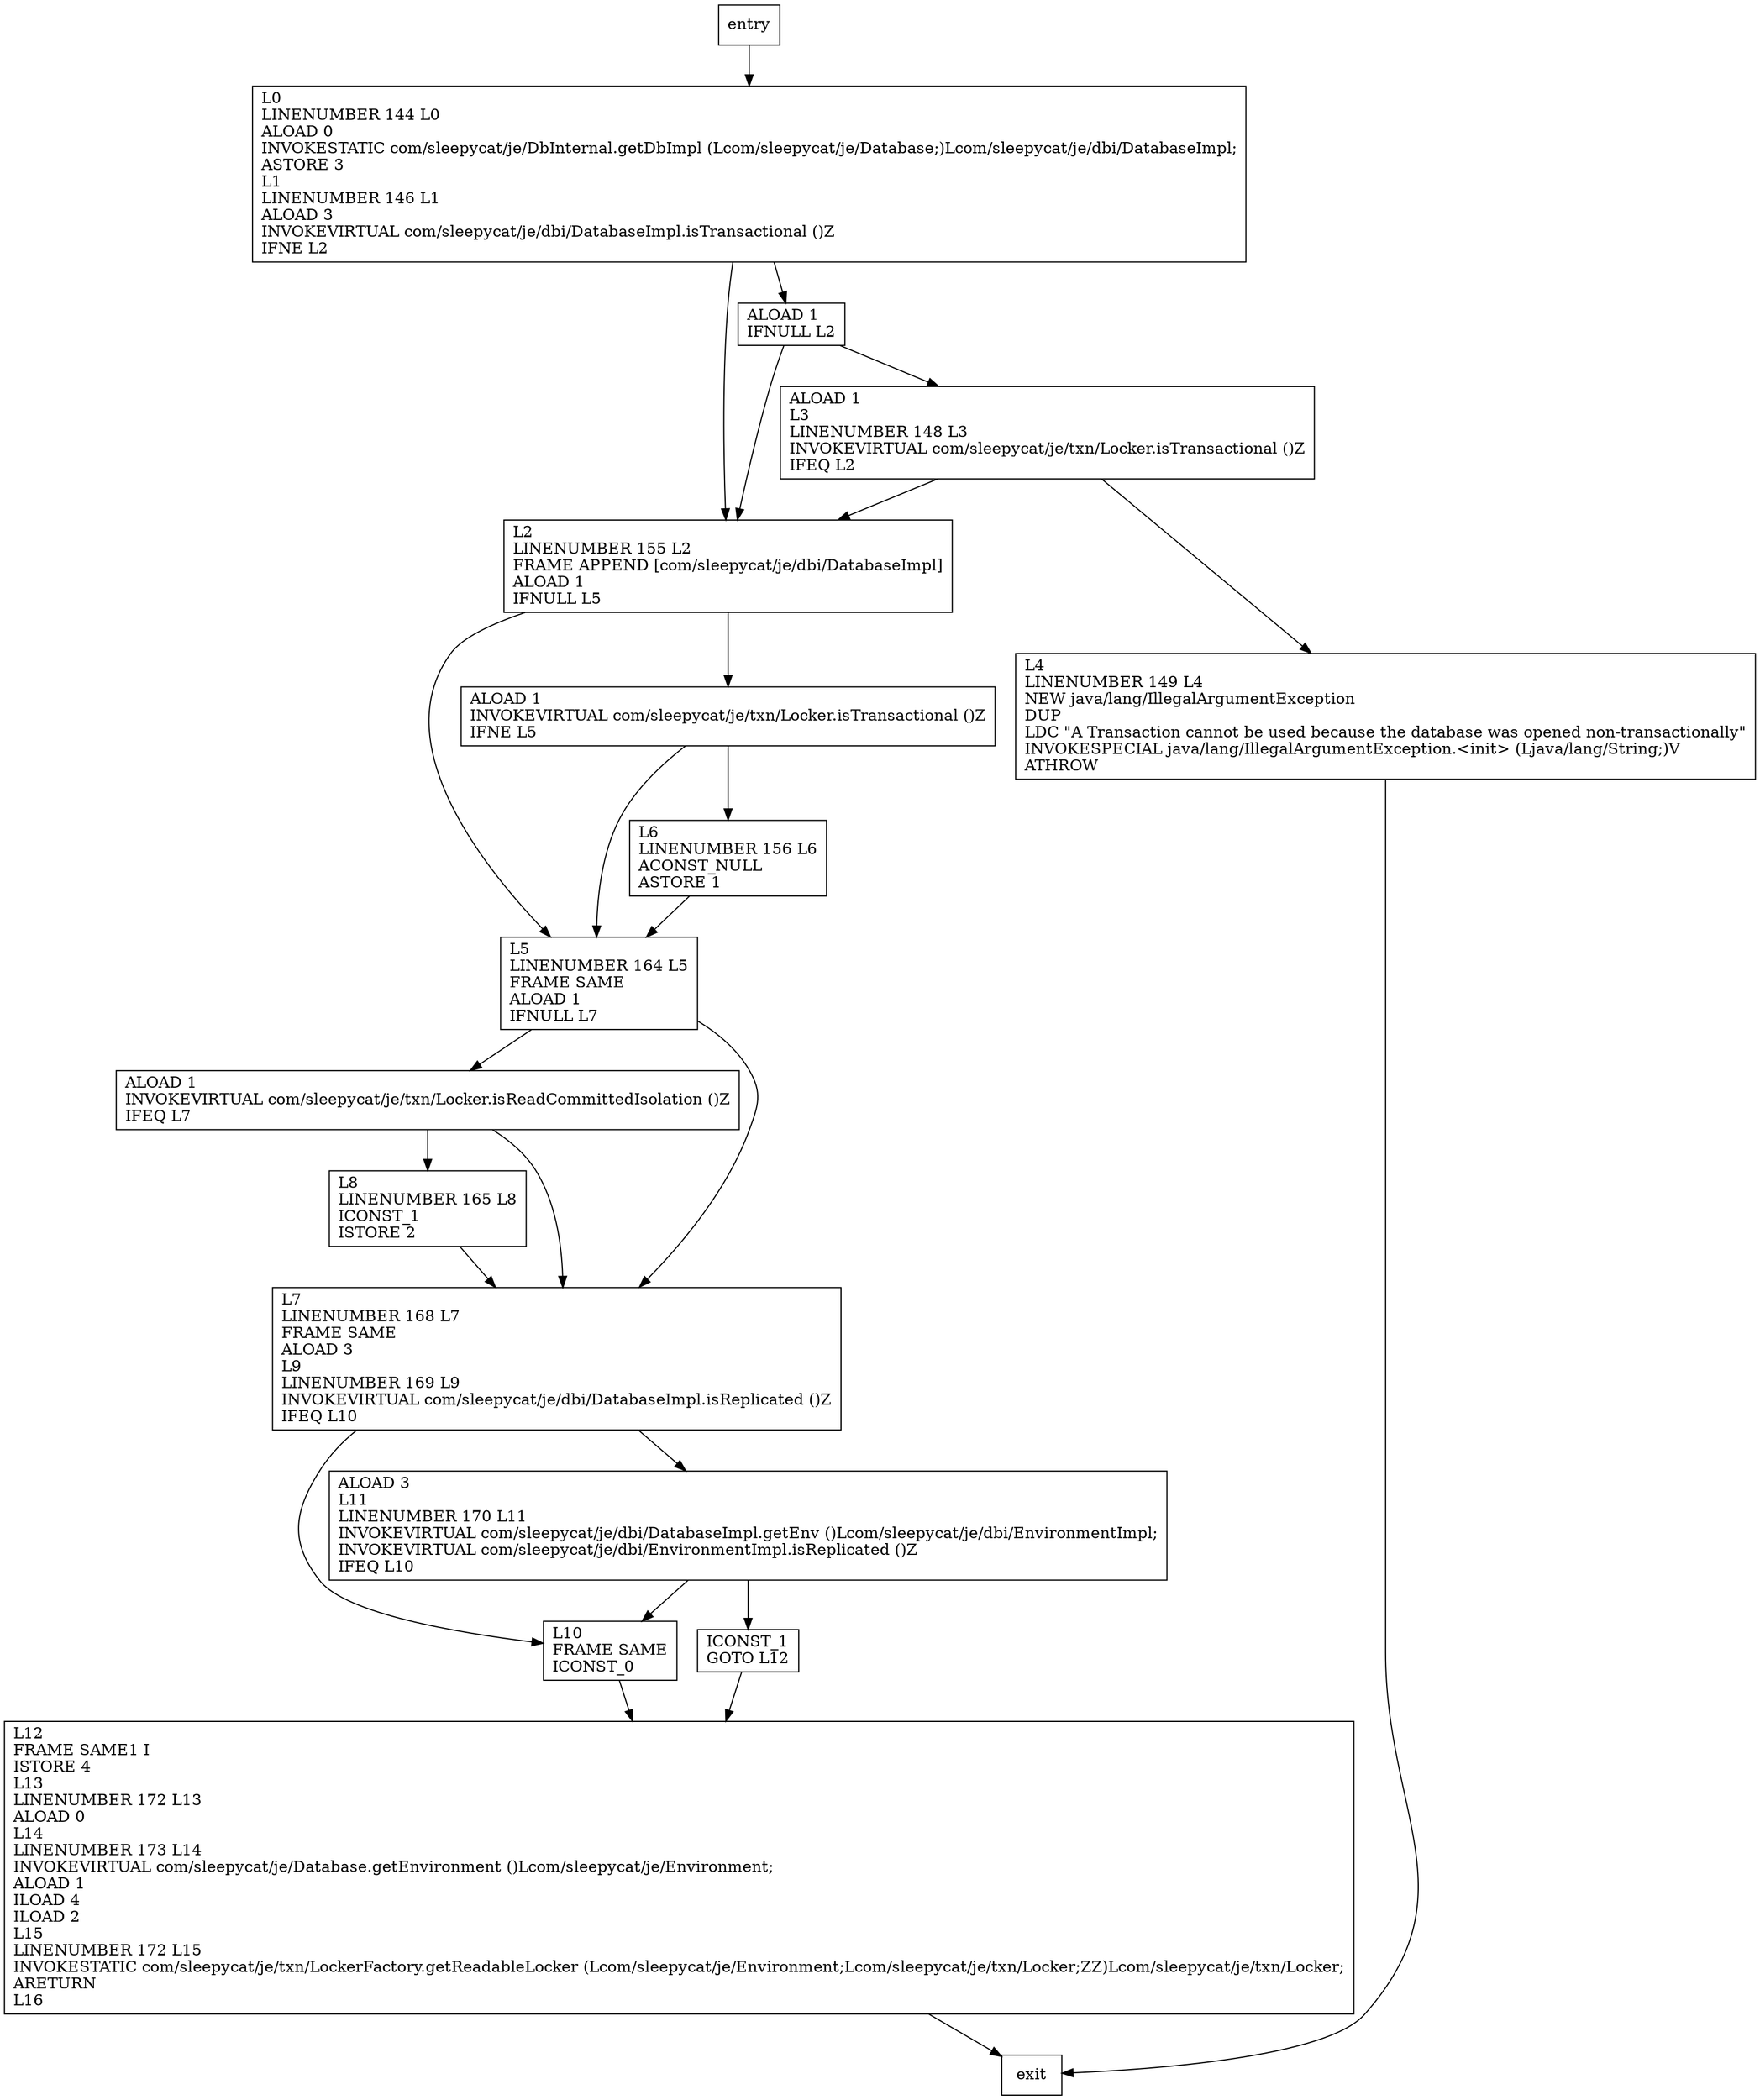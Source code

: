 digraph getReadableLocker {
node [shape=record];
1181991297 [label="L10\lFRAME SAME\lICONST_0\l"];
1842620570 [label="L2\lLINENUMBER 155 L2\lFRAME APPEND [com/sleepycat/je/dbi/DatabaseImpl]\lALOAD 1\lIFNULL L5\l"];
486349556 [label="L4\lLINENUMBER 149 L4\lNEW java/lang/IllegalArgumentException\lDUP\lLDC \"A Transaction cannot be used because the database was opened non-transactionally\"\lINVOKESPECIAL java/lang/IllegalArgumentException.\<init\> (Ljava/lang/String;)V\lATHROW\l"];
1327046245 [label="L5\lLINENUMBER 164 L5\lFRAME SAME\lALOAD 1\lIFNULL L7\l"];
1766705776 [label="ALOAD 1\lINVOKEVIRTUAL com/sleepycat/je/txn/Locker.isReadCommittedIsolation ()Z\lIFEQ L7\l"];
487807388 [label="L6\lLINENUMBER 156 L6\lACONST_NULL\lASTORE 1\l"];
1639338030 [label="ALOAD 1\lIFNULL L2\l"];
1177740149 [label="L8\lLINENUMBER 165 L8\lICONST_1\lISTORE 2\l"];
1097502102 [label="ALOAD 3\lL11\lLINENUMBER 170 L11\lINVOKEVIRTUAL com/sleepycat/je/dbi/DatabaseImpl.getEnv ()Lcom/sleepycat/je/dbi/EnvironmentImpl;\lINVOKEVIRTUAL com/sleepycat/je/dbi/EnvironmentImpl.isReplicated ()Z\lIFEQ L10\l"];
677734926 [label="ICONST_1\lGOTO L12\l"];
54886372 [label="ALOAD 1\lINVOKEVIRTUAL com/sleepycat/je/txn/Locker.isTransactional ()Z\lIFNE L5\l"];
1847597834 [label="L7\lLINENUMBER 168 L7\lFRAME SAME\lALOAD 3\lL9\lLINENUMBER 169 L9\lINVOKEVIRTUAL com/sleepycat/je/dbi/DatabaseImpl.isReplicated ()Z\lIFEQ L10\l"];
98528361 [label="L0\lLINENUMBER 144 L0\lALOAD 0\lINVOKESTATIC com/sleepycat/je/DbInternal.getDbImpl (Lcom/sleepycat/je/Database;)Lcom/sleepycat/je/dbi/DatabaseImpl;\lASTORE 3\lL1\lLINENUMBER 146 L1\lALOAD 3\lINVOKEVIRTUAL com/sleepycat/je/dbi/DatabaseImpl.isTransactional ()Z\lIFNE L2\l"];
2040335676 [label="L12\lFRAME SAME1 I\lISTORE 4\lL13\lLINENUMBER 172 L13\lALOAD 0\lL14\lLINENUMBER 173 L14\lINVOKEVIRTUAL com/sleepycat/je/Database.getEnvironment ()Lcom/sleepycat/je/Environment;\lALOAD 1\lILOAD 4\lILOAD 2\lL15\lLINENUMBER 172 L15\lINVOKESTATIC com/sleepycat/je/txn/LockerFactory.getReadableLocker (Lcom/sleepycat/je/Environment;Lcom/sleepycat/je/txn/Locker;ZZ)Lcom/sleepycat/je/txn/Locker;\lARETURN\lL16\l"];
1656721134 [label="ALOAD 1\lL3\lLINENUMBER 148 L3\lINVOKEVIRTUAL com/sleepycat/je/txn/Locker.isTransactional ()Z\lIFEQ L2\l"];
entry;
exit;
1181991297 -> 2040335676
1842620570 -> 54886372
1842620570 -> 1327046245
486349556 -> exit
1327046245 -> 1847597834
1327046245 -> 1766705776
1766705776 -> 1847597834
1766705776 -> 1177740149
487807388 -> 1327046245
1639338030 -> 1842620570
1639338030 -> 1656721134
1177740149 -> 1847597834
1097502102 -> 1181991297
1097502102 -> 677734926
entry -> 98528361
677734926 -> 2040335676
54886372 -> 1327046245
54886372 -> 487807388
1847597834 -> 1097502102
1847597834 -> 1181991297
98528361 -> 1842620570
98528361 -> 1639338030
2040335676 -> exit
1656721134 -> 486349556
1656721134 -> 1842620570
}
